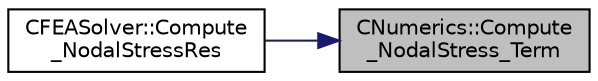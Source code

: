 digraph "CNumerics::Compute_NodalStress_Term"
{
 // LATEX_PDF_SIZE
  edge [fontname="Helvetica",fontsize="10",labelfontname="Helvetica",labelfontsize="10"];
  node [fontname="Helvetica",fontsize="10",shape=record];
  rankdir="RL";
  Node1 [label="CNumerics::Compute\l_NodalStress_Term",height=0.2,width=0.4,color="black", fillcolor="grey75", style="filled", fontcolor="black",tooltip="A virtual member to compute the nodal stress term in non-linear structural problems."];
  Node1 -> Node2 [dir="back",color="midnightblue",fontsize="10",style="solid",fontname="Helvetica"];
  Node2 [label="CFEASolver::Compute\l_NodalStressRes",height=0.2,width=0.4,color="black", fillcolor="white", style="filled",URL="$classCFEASolver.html#adfa3c71fcff35fa46d21a3b615e4b7f8",tooltip="Compute the nodal stress terms and add them to the residual."];
}
